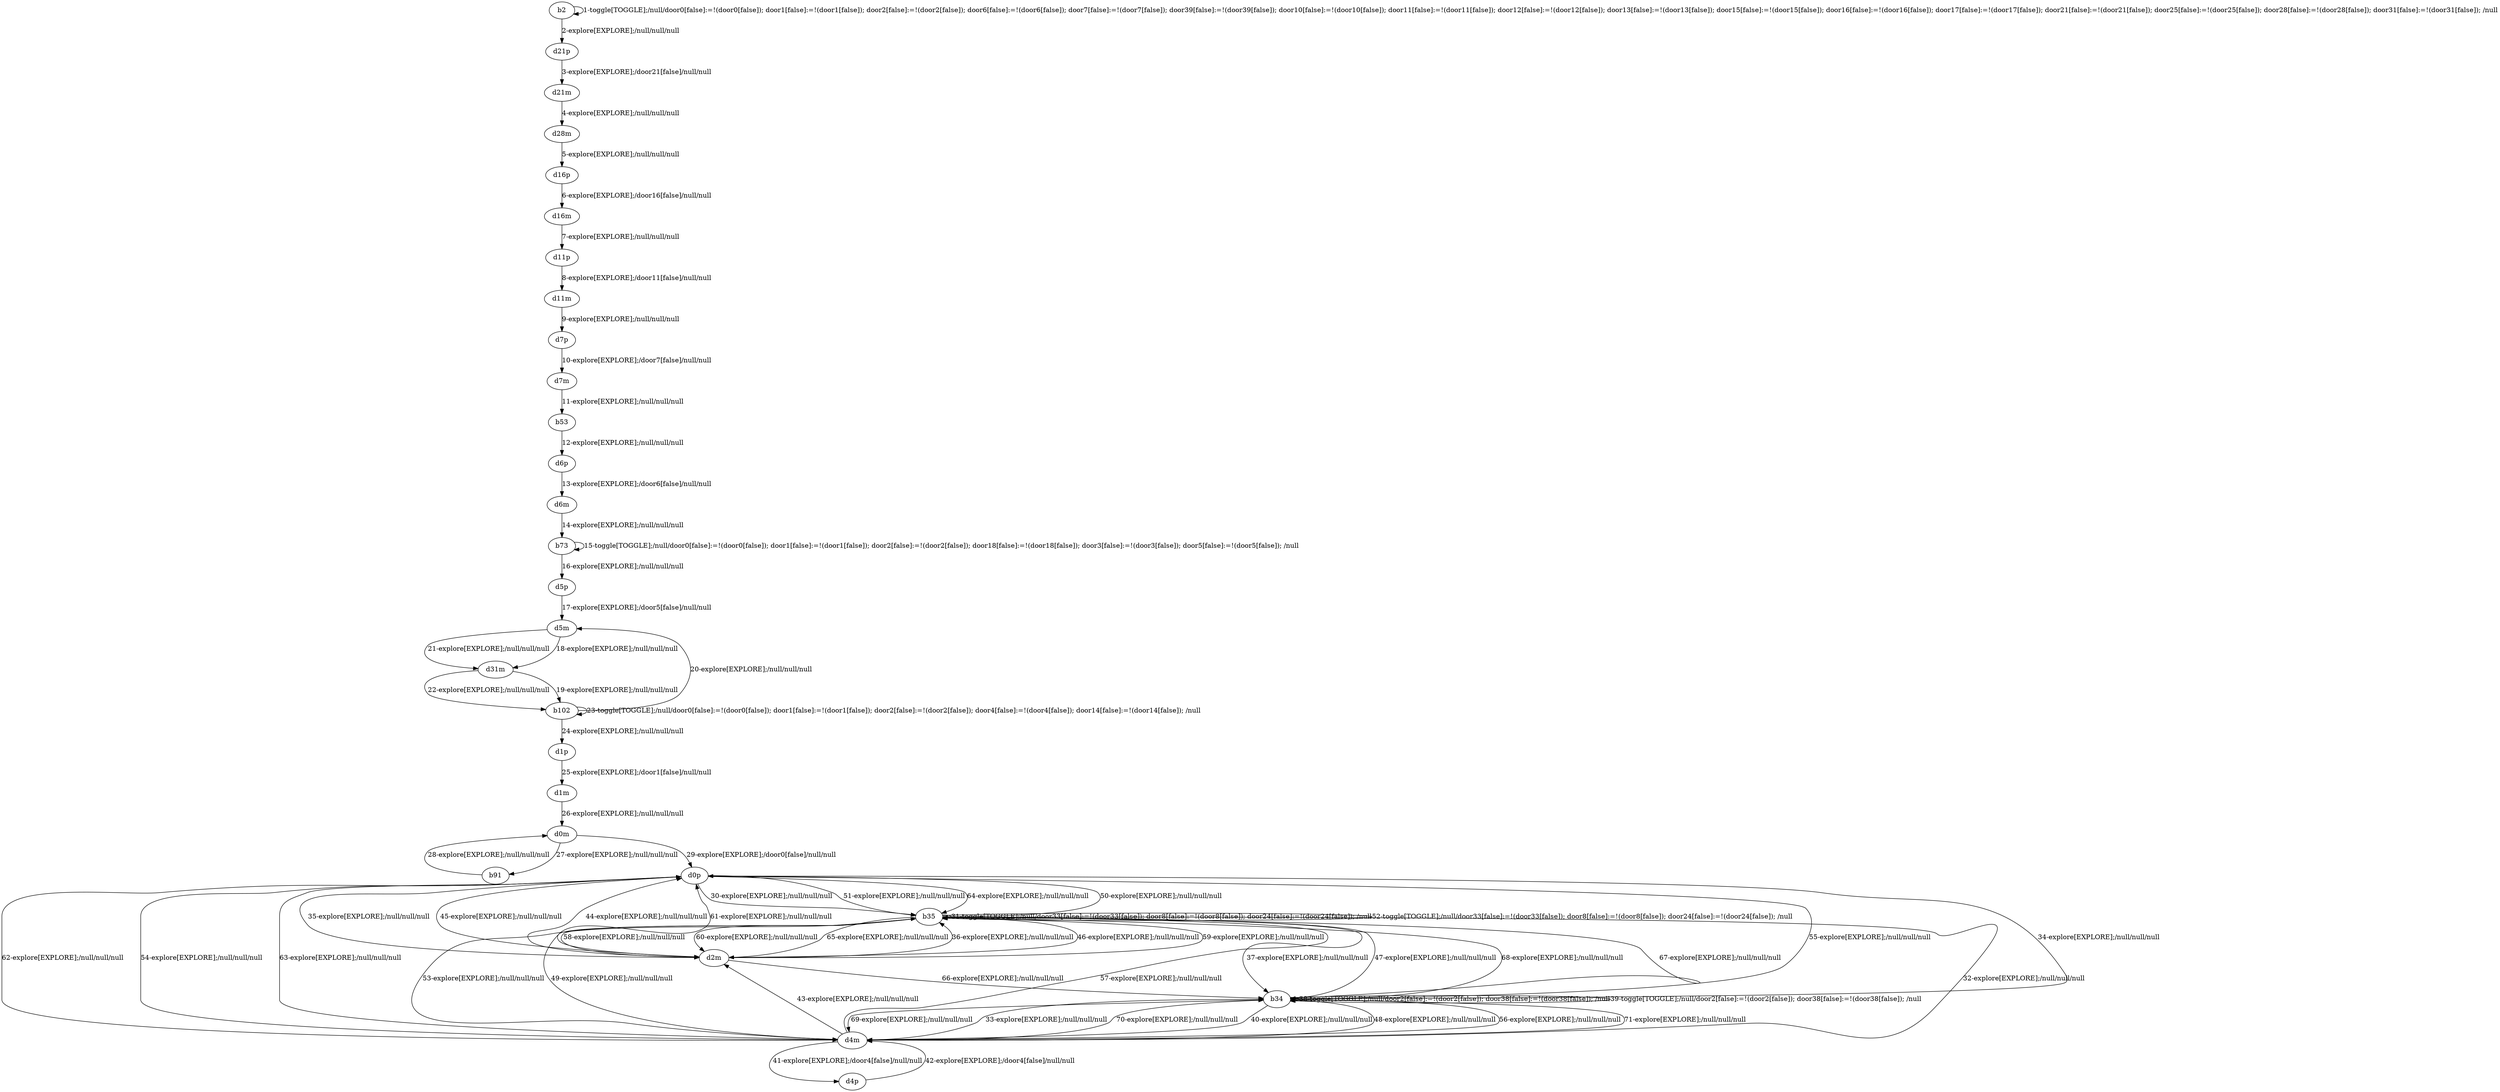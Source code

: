 # Total number of goals covered by this test: 2
# b35 --> d0p
# d4p --> d4m

digraph g {
"b2" -> "b2" [label = "1-toggle[TOGGLE];/null/door0[false]:=!(door0[false]); door1[false]:=!(door1[false]); door2[false]:=!(door2[false]); door6[false]:=!(door6[false]); door7[false]:=!(door7[false]); door39[false]:=!(door39[false]); door10[false]:=!(door10[false]); door11[false]:=!(door11[false]); door12[false]:=!(door12[false]); door13[false]:=!(door13[false]); door15[false]:=!(door15[false]); door16[false]:=!(door16[false]); door17[false]:=!(door17[false]); door21[false]:=!(door21[false]); door25[false]:=!(door25[false]); door28[false]:=!(door28[false]); door31[false]:=!(door31[false]); /null"];
"b2" -> "d21p" [label = "2-explore[EXPLORE];/null/null/null"];
"d21p" -> "d21m" [label = "3-explore[EXPLORE];/door21[false]/null/null"];
"d21m" -> "d28m" [label = "4-explore[EXPLORE];/null/null/null"];
"d28m" -> "d16p" [label = "5-explore[EXPLORE];/null/null/null"];
"d16p" -> "d16m" [label = "6-explore[EXPLORE];/door16[false]/null/null"];
"d16m" -> "d11p" [label = "7-explore[EXPLORE];/null/null/null"];
"d11p" -> "d11m" [label = "8-explore[EXPLORE];/door11[false]/null/null"];
"d11m" -> "d7p" [label = "9-explore[EXPLORE];/null/null/null"];
"d7p" -> "d7m" [label = "10-explore[EXPLORE];/door7[false]/null/null"];
"d7m" -> "b53" [label = "11-explore[EXPLORE];/null/null/null"];
"b53" -> "d6p" [label = "12-explore[EXPLORE];/null/null/null"];
"d6p" -> "d6m" [label = "13-explore[EXPLORE];/door6[false]/null/null"];
"d6m" -> "b73" [label = "14-explore[EXPLORE];/null/null/null"];
"b73" -> "b73" [label = "15-toggle[TOGGLE];/null/door0[false]:=!(door0[false]); door1[false]:=!(door1[false]); door2[false]:=!(door2[false]); door18[false]:=!(door18[false]); door3[false]:=!(door3[false]); door5[false]:=!(door5[false]); /null"];
"b73" -> "d5p" [label = "16-explore[EXPLORE];/null/null/null"];
"d5p" -> "d5m" [label = "17-explore[EXPLORE];/door5[false]/null/null"];
"d5m" -> "d31m" [label = "18-explore[EXPLORE];/null/null/null"];
"d31m" -> "b102" [label = "19-explore[EXPLORE];/null/null/null"];
"b102" -> "d5m" [label = "20-explore[EXPLORE];/null/null/null"];
"d5m" -> "d31m" [label = "21-explore[EXPLORE];/null/null/null"];
"d31m" -> "b102" [label = "22-explore[EXPLORE];/null/null/null"];
"b102" -> "b102" [label = "23-toggle[TOGGLE];/null/door0[false]:=!(door0[false]); door1[false]:=!(door1[false]); door2[false]:=!(door2[false]); door4[false]:=!(door4[false]); door14[false]:=!(door14[false]); /null"];
"b102" -> "d1p" [label = "24-explore[EXPLORE];/null/null/null"];
"d1p" -> "d1m" [label = "25-explore[EXPLORE];/door1[false]/null/null"];
"d1m" -> "d0m" [label = "26-explore[EXPLORE];/null/null/null"];
"d0m" -> "b91" [label = "27-explore[EXPLORE];/null/null/null"];
"b91" -> "d0m" [label = "28-explore[EXPLORE];/null/null/null"];
"d0m" -> "d0p" [label = "29-explore[EXPLORE];/door0[false]/null/null"];
"d0p" -> "b35" [label = "30-explore[EXPLORE];/null/null/null"];
"b35" -> "b35" [label = "31-toggle[TOGGLE];/null/door33[false]:=!(door33[false]); door8[false]:=!(door8[false]); door24[false]:=!(door24[false]); /null"];
"b35" -> "d4m" [label = "32-explore[EXPLORE];/null/null/null"];
"d4m" -> "b34" [label = "33-explore[EXPLORE];/null/null/null"];
"b34" -> "d0p" [label = "34-explore[EXPLORE];/null/null/null"];
"d0p" -> "d2m" [label = "35-explore[EXPLORE];/null/null/null"];
"d2m" -> "b35" [label = "36-explore[EXPLORE];/null/null/null"];
"b35" -> "b34" [label = "37-explore[EXPLORE];/null/null/null"];
"b34" -> "b34" [label = "38-toggle[TOGGLE];/null/door2[false]:=!(door2[false]); door38[false]:=!(door38[false]); /null"];
"b34" -> "b34" [label = "39-toggle[TOGGLE];/null/door2[false]:=!(door2[false]); door38[false]:=!(door38[false]); /null"];
"b34" -> "d4m" [label = "40-explore[EXPLORE];/null/null/null"];
"d4m" -> "d4p" [label = "41-explore[EXPLORE];/door4[false]/null/null"];
"d4p" -> "d4m" [label = "42-explore[EXPLORE];/door4[false]/null/null"];
"d4m" -> "d2m" [label = "43-explore[EXPLORE];/null/null/null"];
"d2m" -> "d0p" [label = "44-explore[EXPLORE];/null/null/null"];
"d0p" -> "d2m" [label = "45-explore[EXPLORE];/null/null/null"];
"d2m" -> "b35" [label = "46-explore[EXPLORE];/null/null/null"];
"b35" -> "b34" [label = "47-explore[EXPLORE];/null/null/null"];
"b34" -> "d4m" [label = "48-explore[EXPLORE];/null/null/null"];
"d4m" -> "b35" [label = "49-explore[EXPLORE];/null/null/null"];
"b35" -> "d0p" [label = "50-explore[EXPLORE];/null/null/null"];
"d0p" -> "b35" [label = "51-explore[EXPLORE];/null/null/null"];
"b35" -> "b35" [label = "52-toggle[TOGGLE];/null/door33[false]:=!(door33[false]); door8[false]:=!(door8[false]); door24[false]:=!(door24[false]); /null"];
"b35" -> "d4m" [label = "53-explore[EXPLORE];/null/null/null"];
"d4m" -> "d0p" [label = "54-explore[EXPLORE];/null/null/null"];
"d0p" -> "b34" [label = "55-explore[EXPLORE];/null/null/null"];
"b34" -> "d4m" [label = "56-explore[EXPLORE];/null/null/null"];
"d4m" -> "b35" [label = "57-explore[EXPLORE];/null/null/null"];
"b35" -> "d2m" [label = "58-explore[EXPLORE];/null/null/null"];
"d2m" -> "b35" [label = "59-explore[EXPLORE];/null/null/null"];
"b35" -> "d2m" [label = "60-explore[EXPLORE];/null/null/null"];
"d2m" -> "d0p" [label = "61-explore[EXPLORE];/null/null/null"];
"d0p" -> "d4m" [label = "62-explore[EXPLORE];/null/null/null"];
"d4m" -> "d0p" [label = "63-explore[EXPLORE];/null/null/null"];
"d0p" -> "b35" [label = "64-explore[EXPLORE];/null/null/null"];
"b35" -> "d2m" [label = "65-explore[EXPLORE];/null/null/null"];
"d2m" -> "b34" [label = "66-explore[EXPLORE];/null/null/null"];
"b34" -> "b35" [label = "67-explore[EXPLORE];/null/null/null"];
"b35" -> "b34" [label = "68-explore[EXPLORE];/null/null/null"];
"b34" -> "d4m" [label = "69-explore[EXPLORE];/null/null/null"];
"d4m" -> "b34" [label = "70-explore[EXPLORE];/null/null/null"];
"b34" -> "d4m" [label = "71-explore[EXPLORE];/null/null/null"];
}